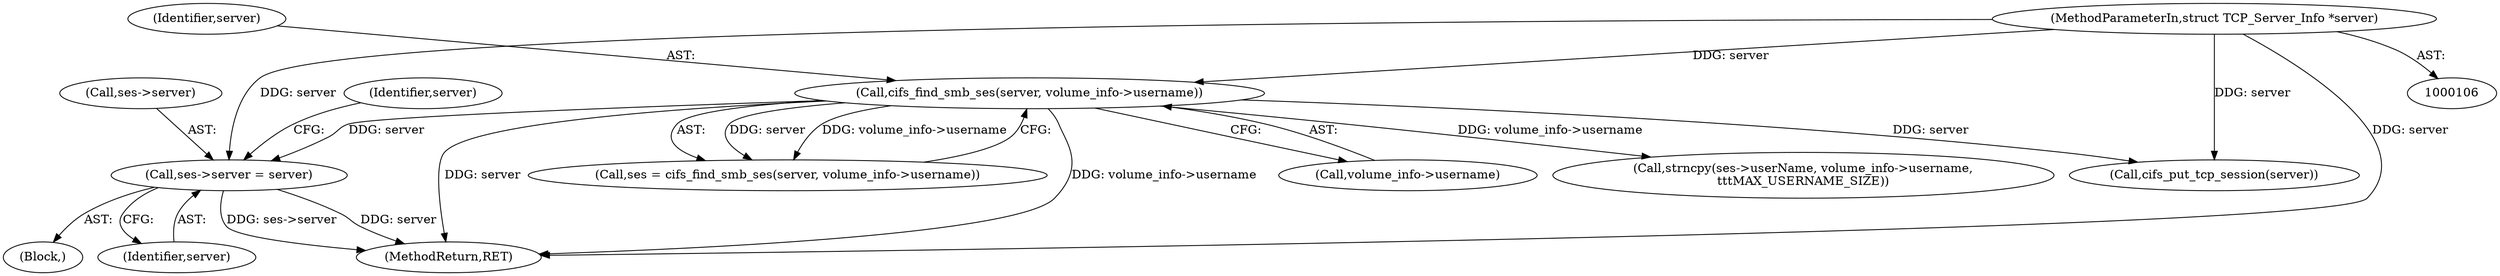 digraph "0_linux_4ff67b720c02c36e54d55b88c2931879b7db1cd2_0@pointer" {
"1000214" [label="(Call,ses->server = server)"];
"1000122" [label="(Call,cifs_find_smb_ses(server, volume_info->username))"];
"1000107" [label="(MethodParameterIn,struct TCP_Server_Info *server)"];
"1000224" [label="(Identifier,server)"];
"1000109" [label="(Block,)"];
"1000124" [label="(Call,volume_info->username)"];
"1000122" [label="(Call,cifs_find_smb_ses(server, volume_info->username))"];
"1000136" [label="(Call,cifs_put_tcp_session(server))"];
"1000107" [label="(MethodParameterIn,struct TCP_Server_Info *server)"];
"1000120" [label="(Call,ses = cifs_find_smb_ses(server, volume_info->username))"];
"1000214" [label="(Call,ses->server = server)"];
"1000215" [label="(Call,ses->server)"];
"1000218" [label="(Identifier,server)"];
"1000392" [label="(MethodReturn,RET)"];
"1000262" [label="(Call,strncpy(ses->userName, volume_info->username,\n\t\t\tMAX_USERNAME_SIZE))"];
"1000123" [label="(Identifier,server)"];
"1000214" -> "1000109"  [label="AST: "];
"1000214" -> "1000218"  [label="CFG: "];
"1000215" -> "1000214"  [label="AST: "];
"1000218" -> "1000214"  [label="AST: "];
"1000224" -> "1000214"  [label="CFG: "];
"1000214" -> "1000392"  [label="DDG: server"];
"1000214" -> "1000392"  [label="DDG: ses->server"];
"1000122" -> "1000214"  [label="DDG: server"];
"1000107" -> "1000214"  [label="DDG: server"];
"1000122" -> "1000120"  [label="AST: "];
"1000122" -> "1000124"  [label="CFG: "];
"1000123" -> "1000122"  [label="AST: "];
"1000124" -> "1000122"  [label="AST: "];
"1000120" -> "1000122"  [label="CFG: "];
"1000122" -> "1000392"  [label="DDG: volume_info->username"];
"1000122" -> "1000392"  [label="DDG: server"];
"1000122" -> "1000120"  [label="DDG: server"];
"1000122" -> "1000120"  [label="DDG: volume_info->username"];
"1000107" -> "1000122"  [label="DDG: server"];
"1000122" -> "1000136"  [label="DDG: server"];
"1000122" -> "1000262"  [label="DDG: volume_info->username"];
"1000107" -> "1000106"  [label="AST: "];
"1000107" -> "1000392"  [label="DDG: server"];
"1000107" -> "1000136"  [label="DDG: server"];
}

